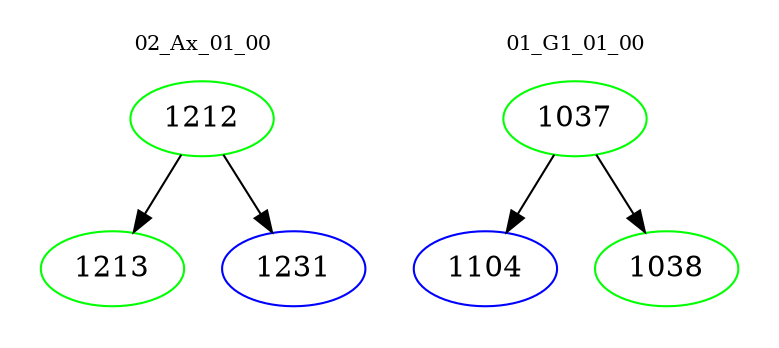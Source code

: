 digraph{
subgraph cluster_0 {
color = white
label = "02_Ax_01_00";
fontsize=10;
T0_1212 [label="1212", color="green"]
T0_1212 -> T0_1213 [color="black"]
T0_1213 [label="1213", color="green"]
T0_1212 -> T0_1231 [color="black"]
T0_1231 [label="1231", color="blue"]
}
subgraph cluster_1 {
color = white
label = "01_G1_01_00";
fontsize=10;
T1_1037 [label="1037", color="green"]
T1_1037 -> T1_1104 [color="black"]
T1_1104 [label="1104", color="blue"]
T1_1037 -> T1_1038 [color="black"]
T1_1038 [label="1038", color="green"]
}
}
